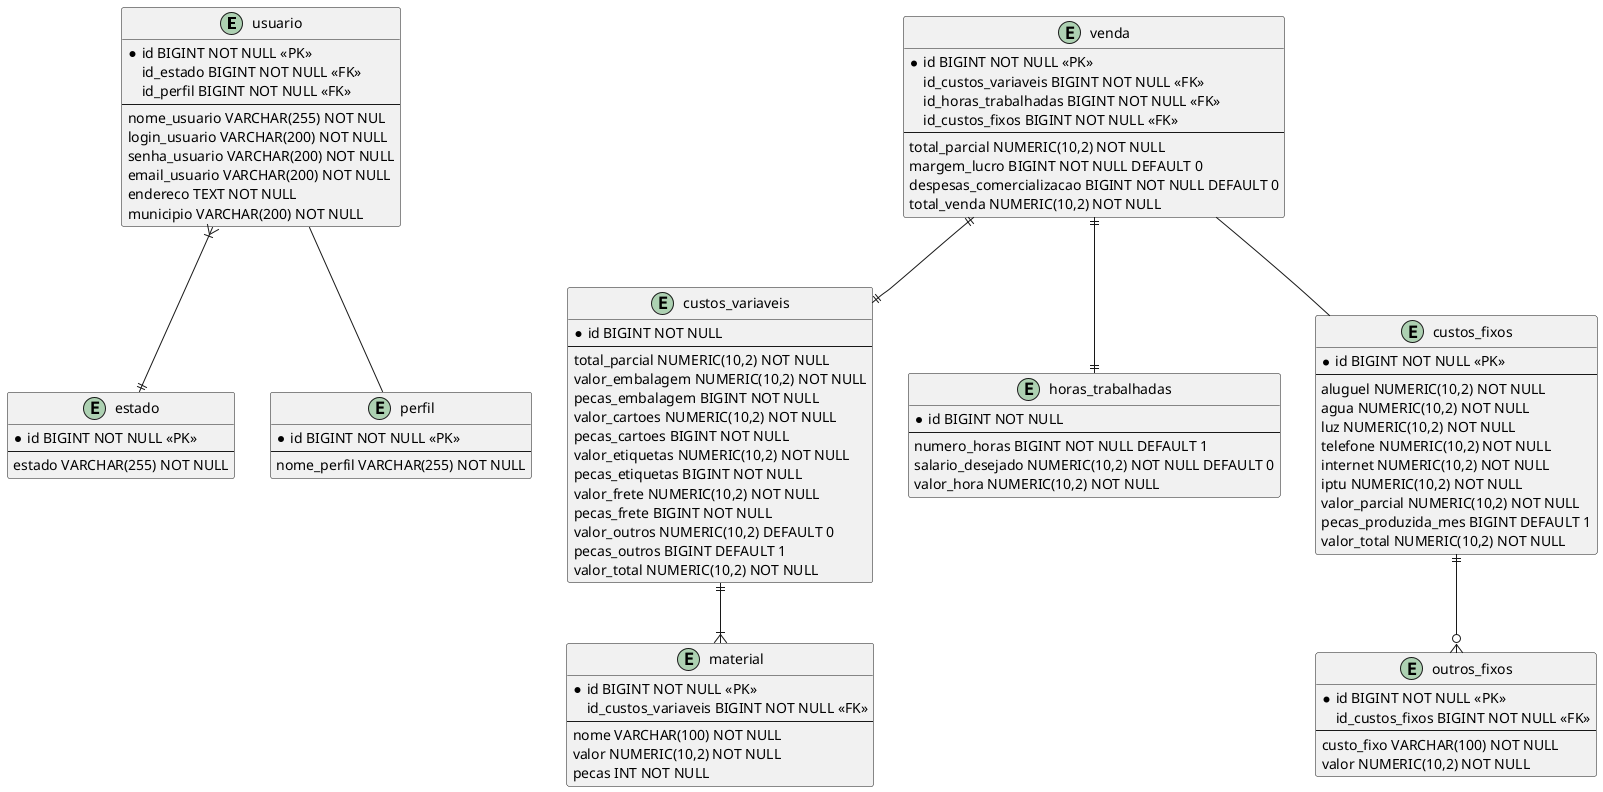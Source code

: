 @startuml Banco

entity usuario {
    *id BIGINT NOT NULL <<PK>>
    id_estado BIGINT NOT NULL <<FK>>
    id_perfil BIGINT NOT NULL <<FK>>
    --
    nome_usuario VARCHAR(255) NOT NUL
    login_usuario VARCHAR(200) NOT NULL
    senha_usuario VARCHAR(200) NOT NULL
    email_usuario VARCHAR(200) NOT NULL
    endereco TEXT NOT NULL
    municipio VARCHAR(200) NOT NULL
}

entity estado {
    *id BIGINT NOT NULL <<PK>>
    --
    estado VARCHAR(255) NOT NULL
}

entity perfil {
    *id BIGINT NOT NULL <<PK>>
    --
    nome_perfil VARCHAR(255) NOT NULL
}

entity custos_variaveis {
    *id BIGINT NOT NULL
    --
    total_parcial NUMERIC(10,2) NOT NULL
    valor_embalagem NUMERIC(10,2) NOT NULL
    pecas_embalagem BIGINT NOT NULL
    valor_cartoes NUMERIC(10,2) NOT NULL
    pecas_cartoes BIGINT NOT NULL
    valor_etiquetas NUMERIC(10,2) NOT NULL
    pecas_etiquetas BIGINT NOT NULL
    valor_frete NUMERIC(10,2) NOT NULL
    pecas_frete BIGINT NOT NULL
    valor_outros NUMERIC(10,2) DEFAULT 0
    pecas_outros BIGINT DEFAULT 1
    valor_total NUMERIC(10,2) NOT NULL
}

entity horas_trabalhadas {
    *id BIGINT NOT NULL
    --
    numero_horas BIGINT NOT NULL DEFAULT 1
    salario_desejado NUMERIC(10,2) NOT NULL DEFAULT 0
    valor_hora NUMERIC(10,2) NOT NULL 
}

entity custos_fixos {
    *id BIGINT NOT NULL <<PK>>
    --
    aluguel NUMERIC(10,2) NOT NULL
    agua NUMERIC(10,2) NOT NULL
    luz NUMERIC(10,2) NOT NULL
    telefone NUMERIC(10,2) NOT NULL
    internet NUMERIC(10,2) NOT NULL
    iptu NUMERIC(10,2) NOT NULL
    valor_parcial NUMERIC(10,2) NOT NULL
    pecas_produzida_mes BIGINT DEFAULT 1
    valor_total NUMERIC(10,2) NOT NULL
}

entity outros_fixos {
    *id BIGINT NOT NULL <<PK>>
    id_custos_fixos BIGINT NOT NULL <<FK>>
    --
    custo_fixo VARCHAR(100) NOT NULL
    valor NUMERIC(10,2) NOT NULL
}

entity material {
    *id BIGINT NOT NULL <<PK>>
    id_custos_variaveis BIGINT NOT NULL <<FK>>
    --
    nome VARCHAR(100) NOT NULL
    valor NUMERIC(10,2) NOT NULL
    pecas INT NOT NULL
}

entity venda {
    *id BIGINT NOT NULL <<PK>>
    id_custos_variaveis BIGINT NOT NULL <<FK>>
    id_horas_trabalhadas BIGINT NOT NULL <<FK>>
    id_custos_fixos BIGINT NOT NULL <<FK>>
    --
    total_parcial NUMERIC(10,2) NOT NULL
    margem_lucro BIGINT NOT NULL DEFAULT 0
    despesas_comercializacao BIGINT NOT NULL DEFAULT 0
    total_venda NUMERIC(10,2) NOT NULL
}

usuario }|--|| estado
usuario -- perfil
venda ||--|| custos_variaveis
venda ||--|| horas_trabalhadas
venda -- custos_fixos
custos_variaveis ||--|{ material
custos_fixos ||--o{ outros_fixos

@enduml

